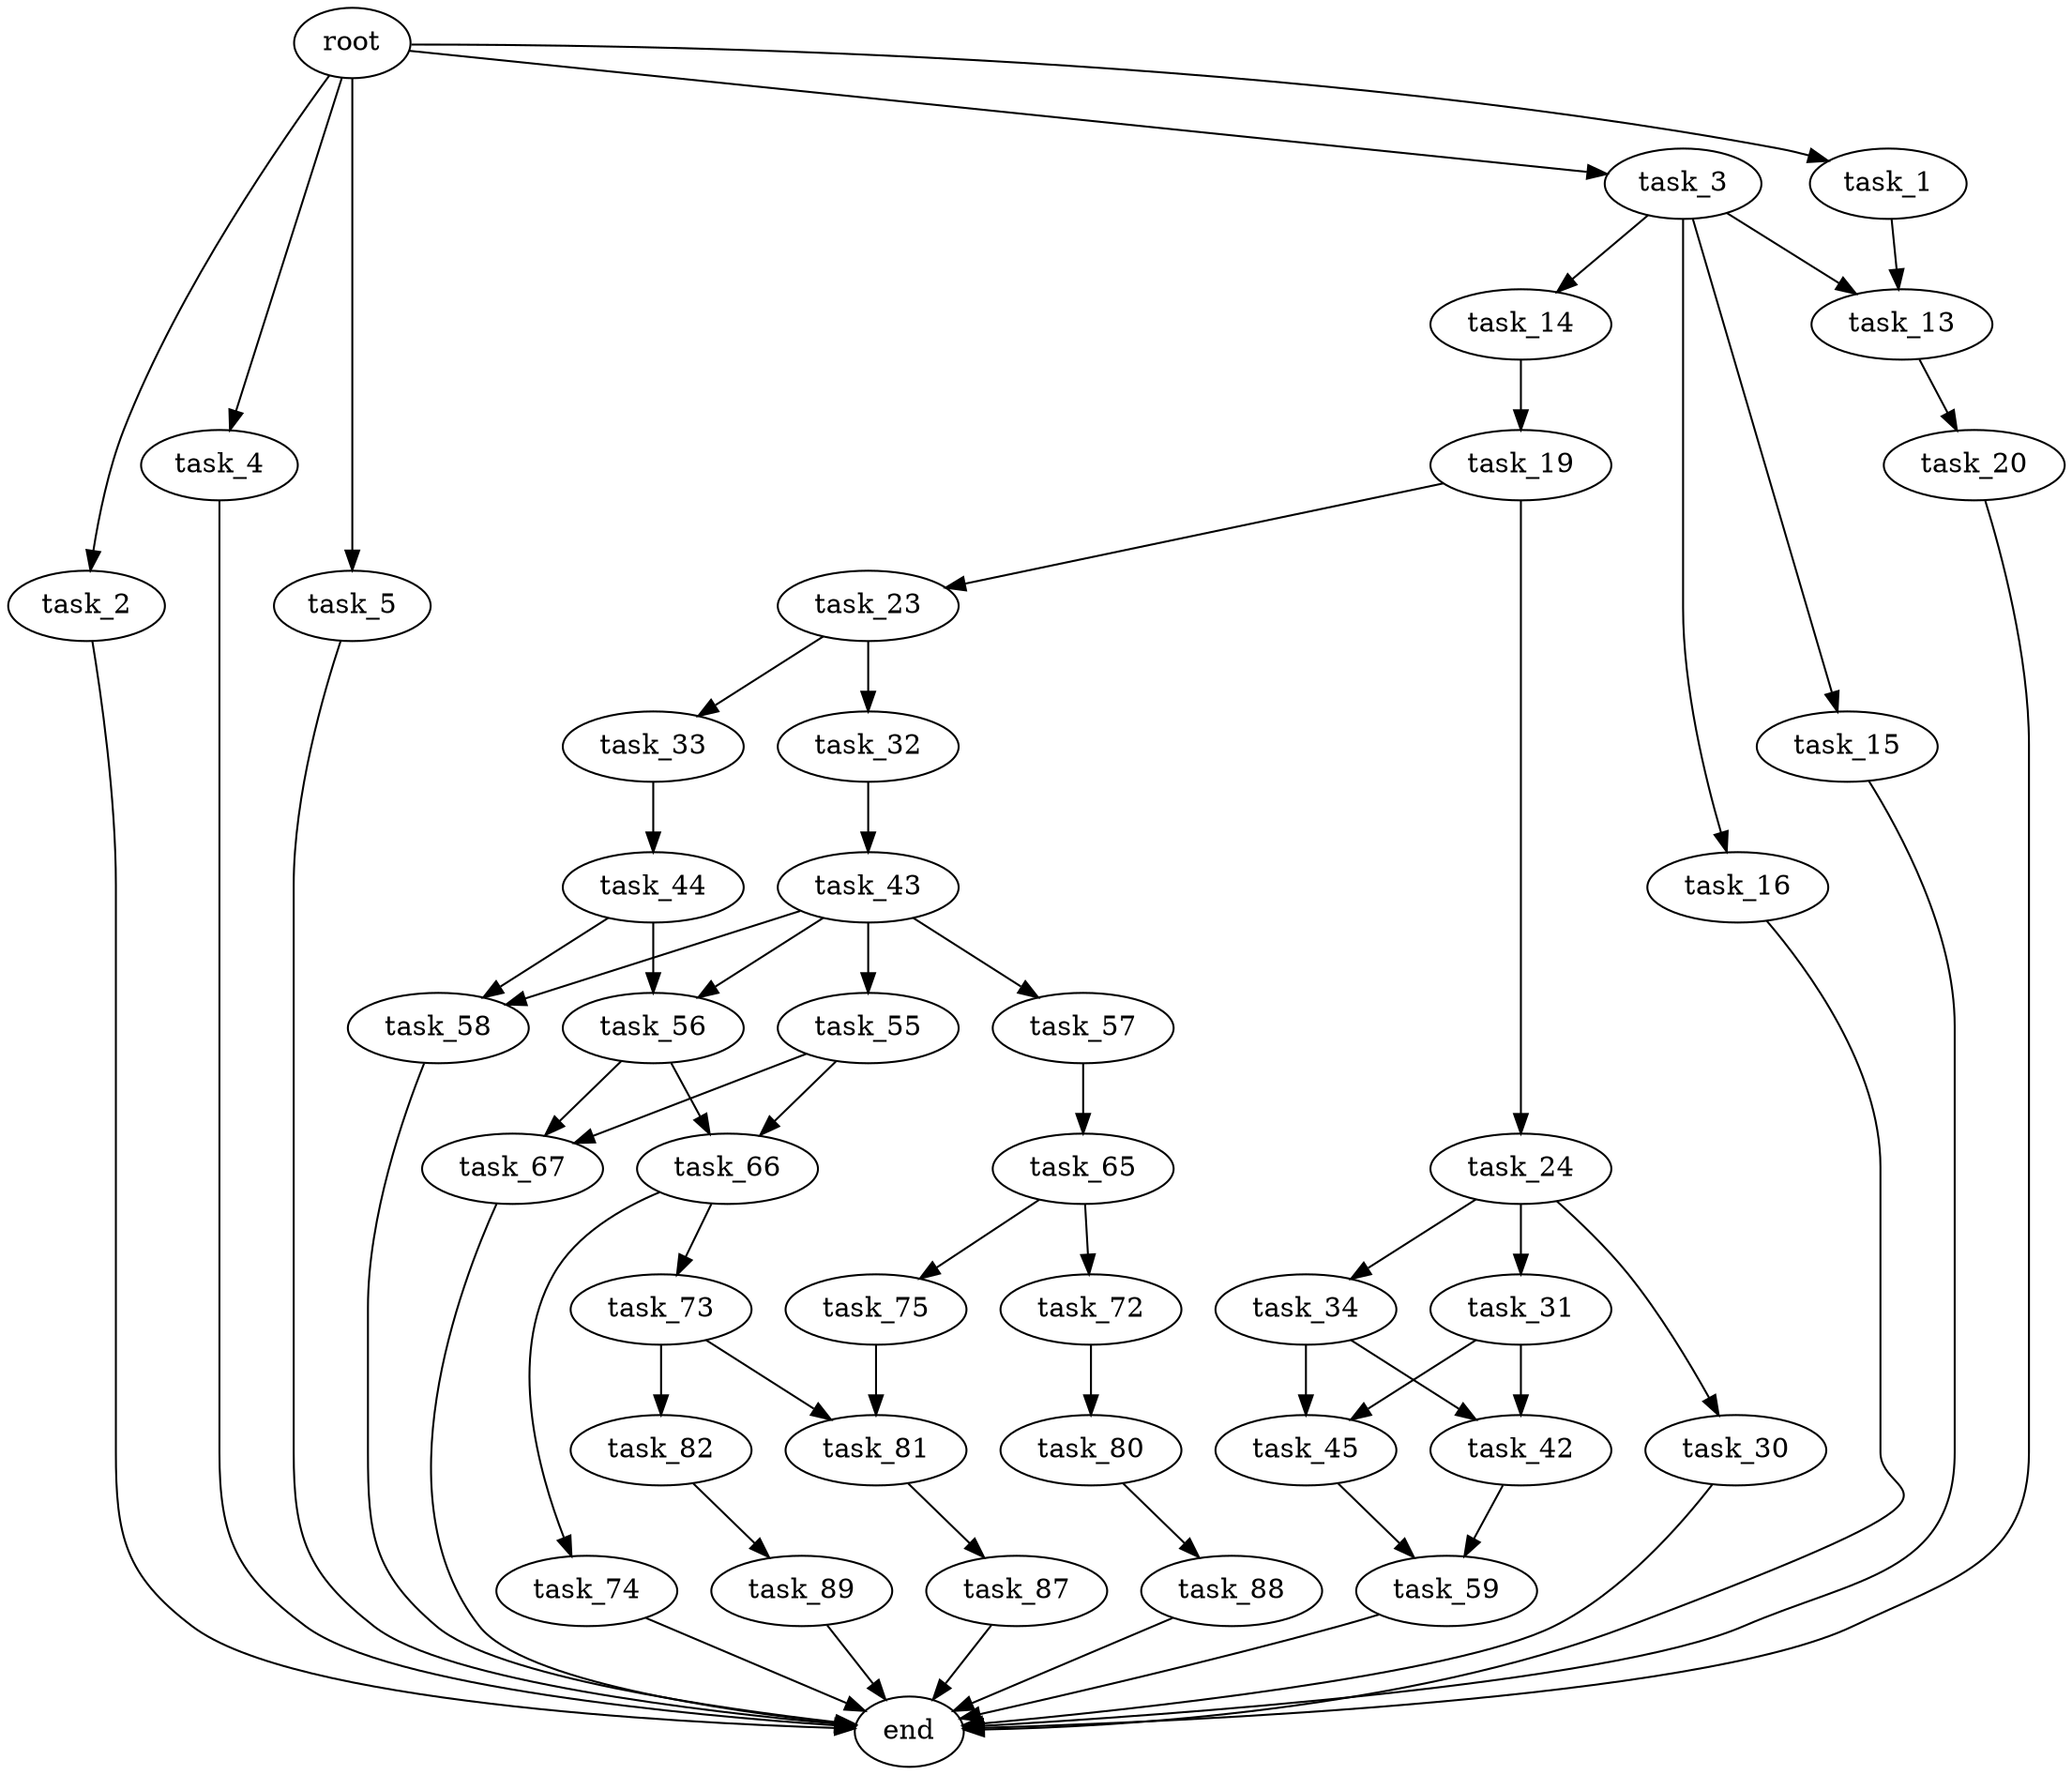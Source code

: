 digraph G {
  root [size="0.000000"];
  task_1 [size="196233880666.000000"];
  task_2 [size="231928233984.000000"];
  task_3 [size="231928233984.000000"];
  task_4 [size="7719260045.000000"];
  task_5 [size="273165081.000000"];
  task_13 [size="68719476736.000000"];
  task_14 [size="183324858729.000000"];
  task_15 [size="1160564079.000000"];
  task_16 [size="594627104576.000000"];
  task_19 [size="907090152.000000"];
  task_20 [size="1492872103.000000"];
  task_23 [size="68719476736.000000"];
  task_24 [size="8060677138.000000"];
  task_30 [size="1367037185403.000000"];
  task_31 [size="3404642179.000000"];
  task_32 [size="215526605398.000000"];
  task_33 [size="260942797782.000000"];
  task_34 [size="31971432374.000000"];
  task_42 [size="6696124726.000000"];
  task_43 [size="134217728000.000000"];
  task_44 [size="18073890527.000000"];
  task_45 [size="368293445632.000000"];
  task_55 [size="33592429251.000000"];
  task_56 [size="134217728000.000000"];
  task_57 [size="195679371916.000000"];
  task_58 [size="248244829606.000000"];
  task_59 [size="8589934592.000000"];
  task_65 [size="879945445716.000000"];
  task_66 [size="332748492408.000000"];
  task_67 [size="28991029248.000000"];
  task_72 [size="68719476736.000000"];
  task_73 [size="210944739041.000000"];
  task_74 [size="97087897016.000000"];
  task_75 [size="44914081963.000000"];
  task_80 [size="610670624363.000000"];
  task_81 [size="368293445632.000000"];
  task_82 [size="28991029248.000000"];
  task_87 [size="89724926390.000000"];
  task_88 [size="28991029248.000000"];
  task_89 [size="19345262596.000000"];
  end [size="0.000000"];

  root -> task_1 [size="1.000000"];
  root -> task_2 [size="1.000000"];
  root -> task_3 [size="1.000000"];
  root -> task_4 [size="1.000000"];
  root -> task_5 [size="1.000000"];
  task_1 -> task_13 [size="134217728.000000"];
  task_2 -> end [size="1.000000"];
  task_3 -> task_13 [size="301989888.000000"];
  task_3 -> task_14 [size="301989888.000000"];
  task_3 -> task_15 [size="301989888.000000"];
  task_3 -> task_16 [size="301989888.000000"];
  task_4 -> end [size="1.000000"];
  task_5 -> end [size="1.000000"];
  task_13 -> task_20 [size="134217728.000000"];
  task_14 -> task_19 [size="838860800.000000"];
  task_15 -> end [size="1.000000"];
  task_16 -> end [size="1.000000"];
  task_19 -> task_23 [size="33554432.000000"];
  task_19 -> task_24 [size="33554432.000000"];
  task_20 -> end [size="1.000000"];
  task_23 -> task_32 [size="134217728.000000"];
  task_23 -> task_33 [size="134217728.000000"];
  task_24 -> task_30 [size="33554432.000000"];
  task_24 -> task_31 [size="33554432.000000"];
  task_24 -> task_34 [size="33554432.000000"];
  task_30 -> end [size="1.000000"];
  task_31 -> task_42 [size="209715200.000000"];
  task_31 -> task_45 [size="209715200.000000"];
  task_32 -> task_43 [size="838860800.000000"];
  task_33 -> task_44 [size="209715200.000000"];
  task_34 -> task_42 [size="33554432.000000"];
  task_34 -> task_45 [size="33554432.000000"];
  task_42 -> task_59 [size="134217728.000000"];
  task_43 -> task_55 [size="209715200.000000"];
  task_43 -> task_56 [size="209715200.000000"];
  task_43 -> task_57 [size="209715200.000000"];
  task_43 -> task_58 [size="209715200.000000"];
  task_44 -> task_56 [size="411041792.000000"];
  task_44 -> task_58 [size="411041792.000000"];
  task_45 -> task_59 [size="411041792.000000"];
  task_55 -> task_66 [size="536870912.000000"];
  task_55 -> task_67 [size="536870912.000000"];
  task_56 -> task_66 [size="209715200.000000"];
  task_56 -> task_67 [size="209715200.000000"];
  task_57 -> task_65 [size="209715200.000000"];
  task_58 -> end [size="1.000000"];
  task_59 -> end [size="1.000000"];
  task_65 -> task_72 [size="536870912.000000"];
  task_65 -> task_75 [size="536870912.000000"];
  task_66 -> task_73 [size="411041792.000000"];
  task_66 -> task_74 [size="411041792.000000"];
  task_67 -> end [size="1.000000"];
  task_72 -> task_80 [size="134217728.000000"];
  task_73 -> task_81 [size="301989888.000000"];
  task_73 -> task_82 [size="301989888.000000"];
  task_74 -> end [size="1.000000"];
  task_75 -> task_81 [size="838860800.000000"];
  task_80 -> task_88 [size="679477248.000000"];
  task_81 -> task_87 [size="411041792.000000"];
  task_82 -> task_89 [size="75497472.000000"];
  task_87 -> end [size="1.000000"];
  task_88 -> end [size="1.000000"];
  task_89 -> end [size="1.000000"];
}
